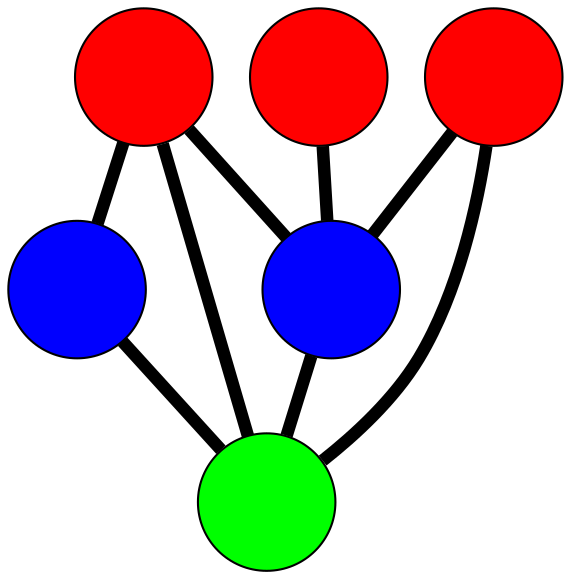 graph G {
	graph [bb="-97.793,-128.85,147.72,161.55",
		overlap=false,
		sep=0.0,
		splines=true
	];
	node [color=black,
		fixedsize=true,
		fontname="Latin Modern Math",
		fontsize=42,
		height=.92,
		label="\N",
		penwidth=1,
		shape=circle,
		width=.92
	];
	edge [color=black,
		penwidth=6,
		style=bold
	];
	0	 [fillcolor=red,
		height=0.91667,
		label="",
		pos="-64.793,36.546",
		style=filled,
		width=0.91667];
	3	 [fillcolor=blue,
		height=0.91667,
		label="",
		pos="-37.514,128.55",
		style=filled,
		width=0.91667];
	0 -- 3	 [pos="-55.405,68.209 -52.662,77.462 -49.663,87.574 -46.919,96.83"];
	4	 [fillcolor=blue,
		height=0.91667,
		label="",
		pos="29.705,-40.082",
		style=filled,
		width=0.91667];
	0 -- 4	 [pos="-38.971,15.607 -25.637,4.7947 -9.4146,-8.3598 3.9147,-19.168"];
	5	 [fillcolor=green,
		height=0.91667,
		label="",
		pos="9.2149,39.071",
		style=filled,
		width=0.91667];
	0 -- 5	 [pos="-31.685,37.675 -29.068,37.765 -26.425,37.855 -23.808,37.944"];
	1	 [fillcolor=red,
		height=0.91667,
		label="",
		pos="-51.338,-68.238",
		style=filled,
		width=0.91667];
	1 -- 4	 [pos="-19.772,-57.272 -13.817,-55.203 -7.5896,-53.039 -1.6408,-50.972"];
	1 -- 5	 [pos="-35.111,-39.481 -26.423,-24.085 -15.752,-5.174 -7.057,10.234"];
	2	 [fillcolor=red,
		height=0.91667,
		label="",
		pos="114.72,-95.848",
		style=filled,
		width=0.91667];
	2 -- 4	 [pos="86.886,-77.588 77.394,-71.362 66.79,-64.407 57.316,-58.193"];
	3 -- 5	 [pos="-22.213,99.252 -17.049,89.364 -11.287,78.329 -6.1203,68.436"];
	4 -- 5	 [pos="21.371,-7.8878 20.108,-3.0085 18.805,2.026 17.542,6.9046"];
}
